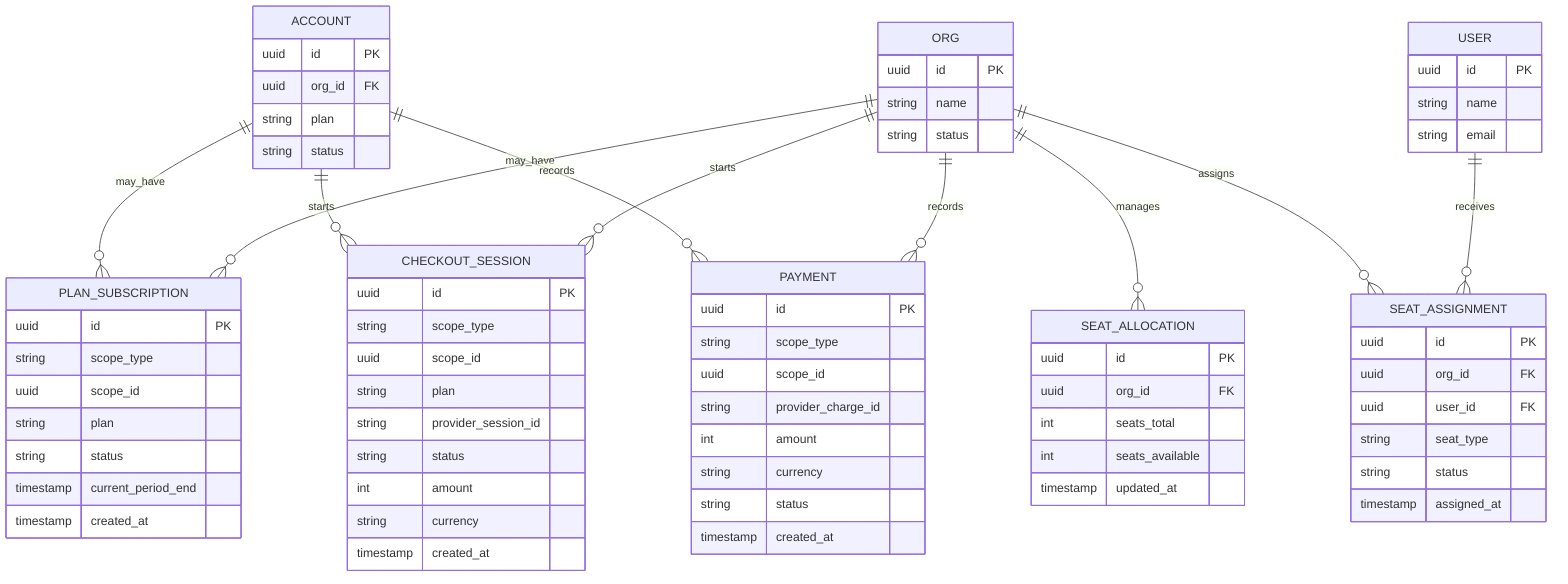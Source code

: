 erDiagram
  ACCOUNT {
    uuid id PK
    uuid org_id FK
    string plan
    string status
  }

  ORG {
    uuid id PK
    string name
    string status
  }

  PLAN_SUBSCRIPTION {
    uuid id PK
    string scope_type
    uuid scope_id
    string plan
    string status
    timestamp current_period_end
    timestamp created_at
  }

  CHECKOUT_SESSION {
    uuid id PK
    string scope_type
    uuid scope_id
    string plan
    string provider_session_id
    string status
    int amount
    string currency
    timestamp created_at
  }

  PAYMENT {
    uuid id PK
    string scope_type
    uuid scope_id
    string provider_charge_id
    int amount
    string currency
    string status
    timestamp created_at
  }

  SEAT_ALLOCATION {
    uuid id PK
    uuid org_id FK
    int seats_total
    int seats_available
    timestamp updated_at
  }

  SEAT_ASSIGNMENT {
    uuid id PK
    uuid org_id FK
    uuid user_id FK
    string seat_type
    string status
    timestamp assigned_at
  }

  USER {
    uuid id PK
    string name
    string email
  }

  ACCOUNT ||--o{ PLAN_SUBSCRIPTION : may_have
  ORG ||--o{ PLAN_SUBSCRIPTION : may_have
  ACCOUNT ||--o{ CHECKOUT_SESSION : starts
  ORG ||--o{ CHECKOUT_SESSION : starts
  ACCOUNT ||--o{ PAYMENT : records
  ORG ||--o{ PAYMENT : records
  ORG ||--o{ SEAT_ALLOCATION : manages
  ORG ||--o{ SEAT_ASSIGNMENT : assigns
  USER ||--o{ SEAT_ASSIGNMENT : receives